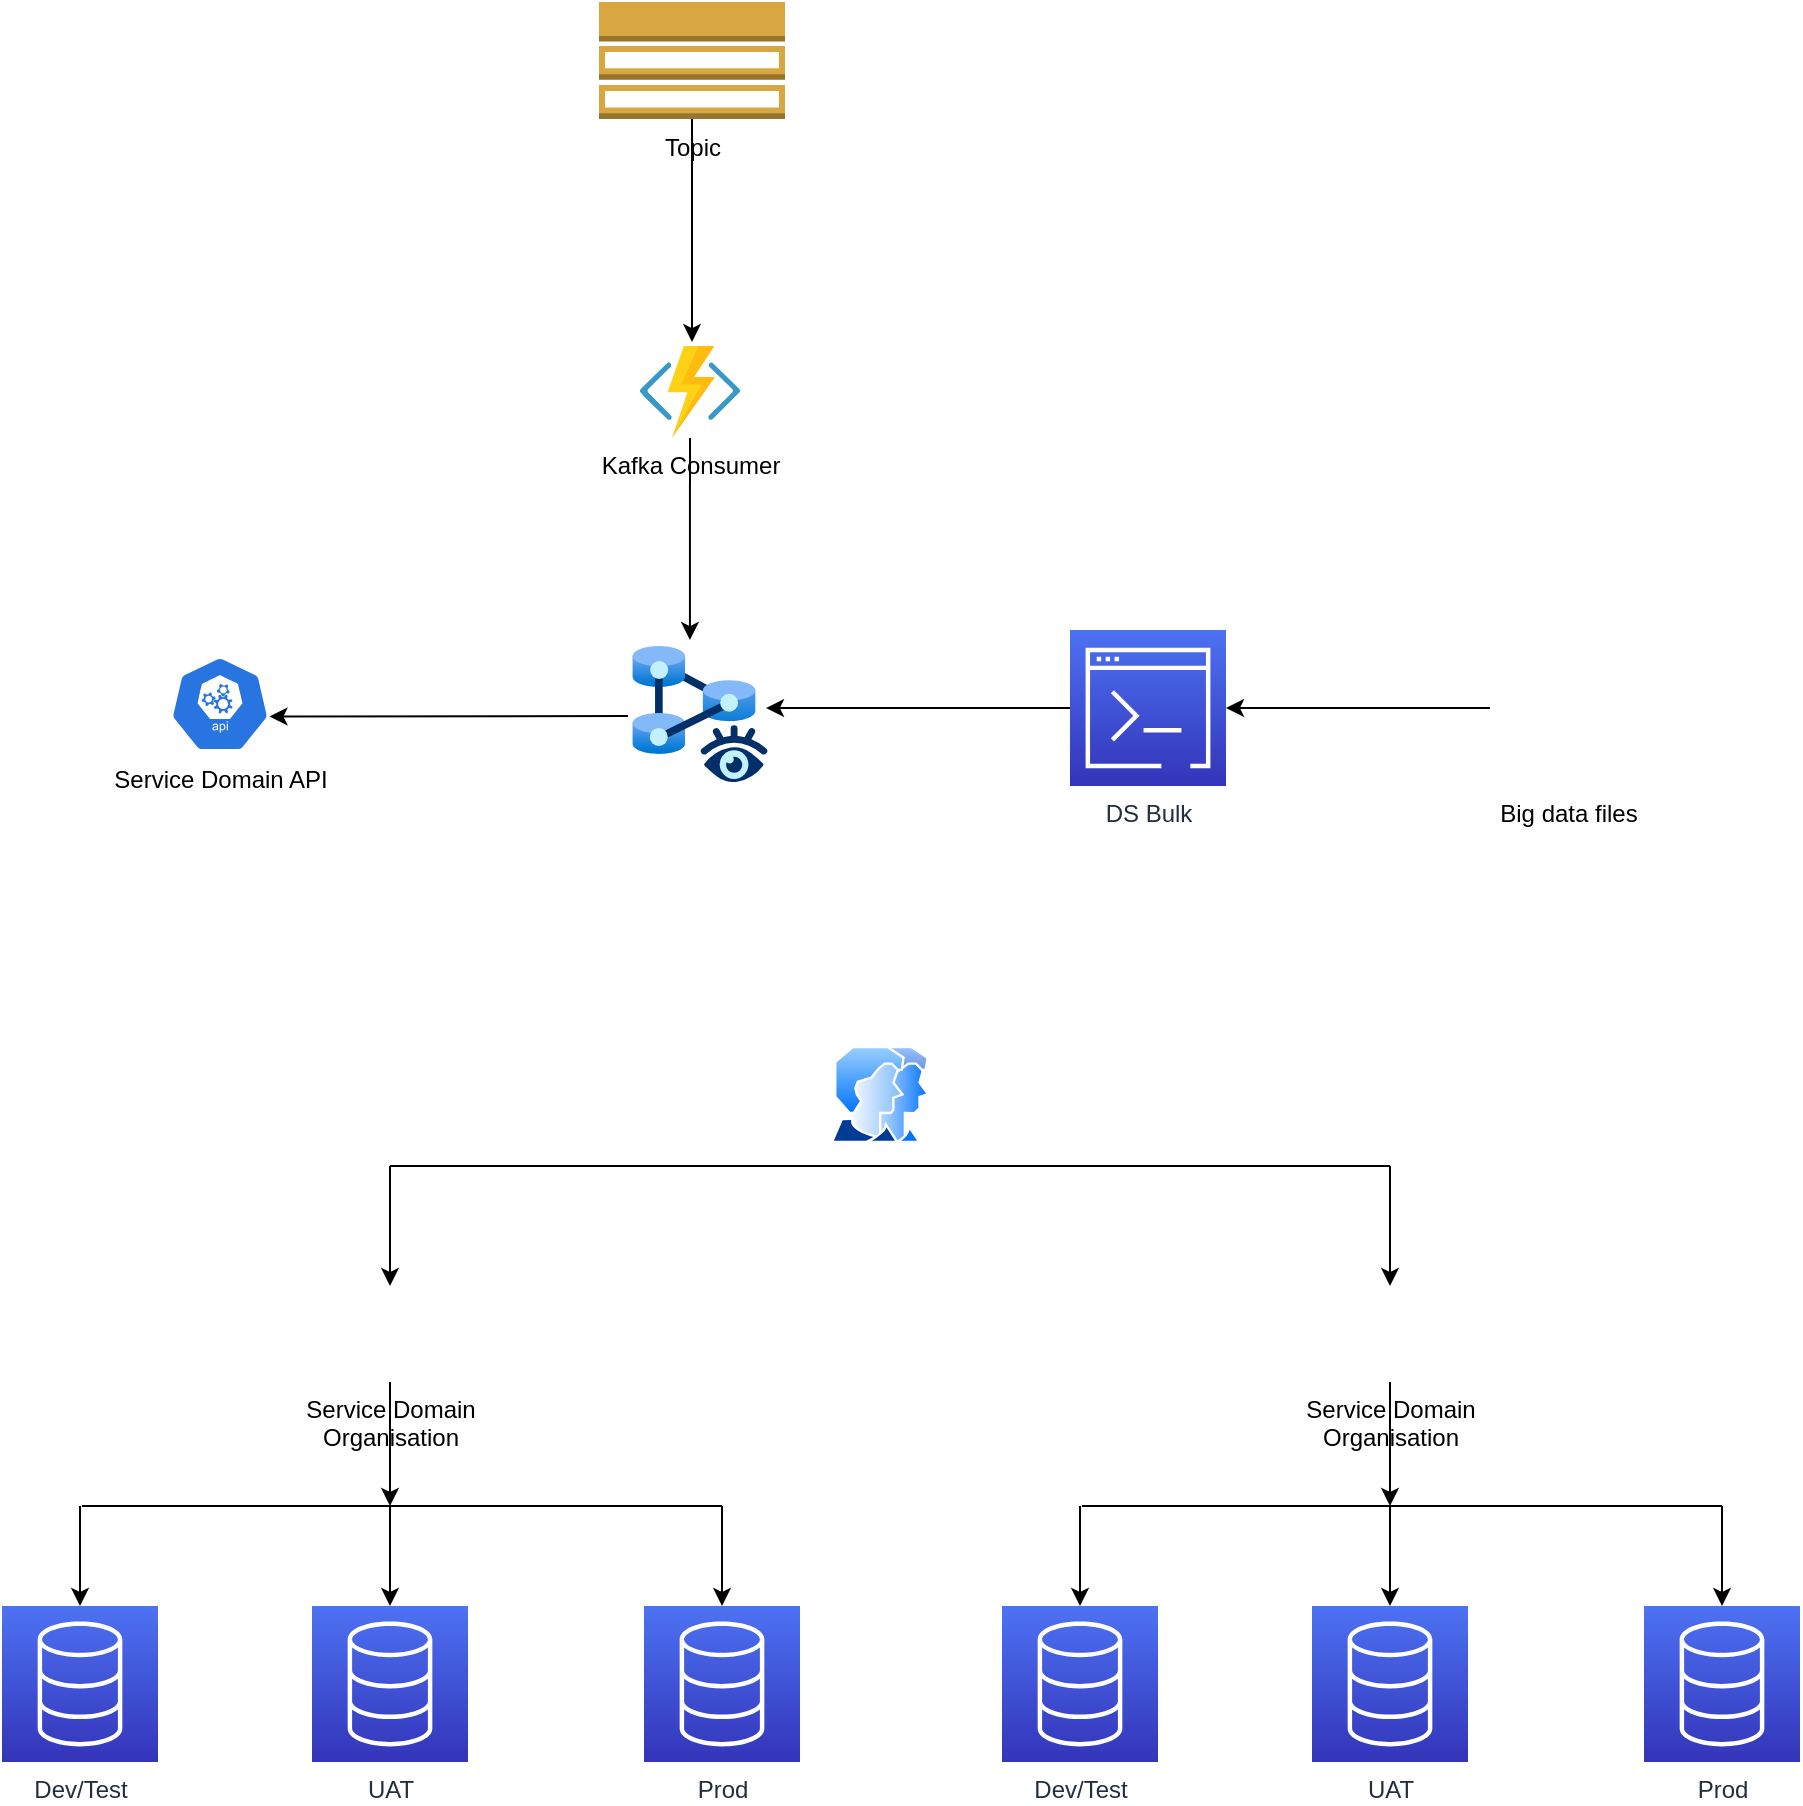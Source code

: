 <mxfile compressed="true" version="21.0.6" type="github"><diagram name="Page-1" id="1WWtFJg5gnQVkGpHGyMK"><mxGraphModel dx="1434" dy="1753" grid="1" gridSize="10" guides="1" tooltips="1" connect="1" arrows="1" fold="1" page="1" pageScale="1" pageWidth="850" pageHeight="1100" math="0" shadow="0"><root><mxCell id="0"/><mxCell id="1" parent="0"/><mxCell id="9549YKmKL1O7AeqfVXYR-1" value="" style="aspect=fixed;html=1;points=[];align=center;image;fontSize=12;image=img/lib/azure2/other/Managed_Instance_Apache_Cassandra.svg;" parent="1" vertex="1"><mxGeometry x="391" y="240" width="68" height="68" as="geometry"/></mxCell><mxCell id="9549YKmKL1O7AeqfVXYR-2" value="DS Bulk" style="sketch=0;points=[[0,0,0],[0.25,0,0],[0.5,0,0],[0.75,0,0],[1,0,0],[0,1,0],[0.25,1,0],[0.5,1,0],[0.75,1,0],[1,1,0],[0,0.25,0],[0,0.5,0],[0,0.75,0],[1,0.25,0],[1,0.5,0],[1,0.75,0]];outlineConnect=0;fontColor=#232F3E;gradientColor=#4D72F3;gradientDirection=north;fillColor=#3334B9;strokeColor=#ffffff;dashed=0;verticalLabelPosition=bottom;verticalAlign=top;align=center;html=1;fontSize=12;fontStyle=0;aspect=fixed;shape=mxgraph.aws4.resourceIcon;resIcon=mxgraph.aws4.command_line_interface;" parent="1" vertex="1"><mxGeometry x="610" y="232" width="78" height="78" as="geometry"/></mxCell><mxCell id="9549YKmKL1O7AeqfVXYR-3" value="Big data files" style="shape=image;html=1;verticalAlign=top;verticalLabelPosition=bottom;labelBackgroundColor=#ffffff;imageAspect=0;aspect=fixed;image=https://cdn3.iconfinder.com/data/icons/cad-database-presentation-spreadsheet-vector-fil-2/512/19-128.png" parent="1" vertex="1"><mxGeometry x="820" y="232" width="78" height="78" as="geometry"/></mxCell><mxCell id="9549YKmKL1O7AeqfVXYR-5" value="" style="endArrow=classic;html=1;rounded=0;entryX=0.985;entryY=0.456;entryDx=0;entryDy=0;entryPerimeter=0;" parent="1" source="9549YKmKL1O7AeqfVXYR-2" target="9549YKmKL1O7AeqfVXYR-1" edge="1"><mxGeometry width="50" height="50" relative="1" as="geometry"><mxPoint x="540" y="400" as="sourcePoint"/><mxPoint x="490" y="280" as="targetPoint"/></mxGeometry></mxCell><mxCell id="9549YKmKL1O7AeqfVXYR-6" value="" style="endArrow=classic;html=1;rounded=0;entryX=1;entryY=0.5;entryDx=0;entryDy=0;entryPerimeter=0;exitX=0;exitY=0.5;exitDx=0;exitDy=0;" parent="1" source="9549YKmKL1O7AeqfVXYR-3" target="9549YKmKL1O7AeqfVXYR-2" edge="1"><mxGeometry width="50" height="50" relative="1" as="geometry"><mxPoint x="720" y="370" as="sourcePoint"/><mxPoint x="770" y="320" as="targetPoint"/></mxGeometry></mxCell><mxCell id="9549YKmKL1O7AeqfVXYR-7" value="Service Domain API" style="sketch=0;html=1;dashed=0;whitespace=wrap;fillColor=#2875E2;strokeColor=#ffffff;points=[[0.005,0.63,0],[0.1,0.2,0],[0.9,0.2,0],[0.5,0,0],[0.995,0.63,0],[0.72,0.99,0],[0.5,1,0],[0.28,0.99,0]];verticalLabelPosition=bottom;align=center;verticalAlign=top;shape=mxgraph.kubernetes.icon;prIcon=api" parent="1" vertex="1"><mxGeometry x="160" y="245" width="50" height="48" as="geometry"/></mxCell><mxCell id="9549YKmKL1O7AeqfVXYR-8" value="" style="endArrow=classic;html=1;rounded=0;exitX=-0.029;exitY=0.515;exitDx=0;exitDy=0;exitPerimeter=0;entryX=0.995;entryY=0.63;entryDx=0;entryDy=0;entryPerimeter=0;" parent="1" source="9549YKmKL1O7AeqfVXYR-1" target="9549YKmKL1O7AeqfVXYR-7" edge="1"><mxGeometry width="50" height="50" relative="1" as="geometry"><mxPoint x="280" y="380" as="sourcePoint"/><mxPoint x="200" y="270" as="targetPoint"/></mxGeometry></mxCell><mxCell id="9549YKmKL1O7AeqfVXYR-9" value="Kafka Consumer" style="sketch=0;aspect=fixed;html=1;points=[];align=center;image;fontSize=12;image=img/lib/mscae/Functions.svg;" parent="1" vertex="1"><mxGeometry x="395" y="90" width="50" height="46" as="geometry"/></mxCell><mxCell id="9549YKmKL1O7AeqfVXYR-10" value="" style="endArrow=classic;html=1;rounded=0;entryX=0.52;entryY=-0.043;entryDx=0;entryDy=0;entryPerimeter=0;exitX=0.5;exitY=1;exitDx=0;exitDy=0;exitPerimeter=0;" parent="1" source="9549YKmKL1O7AeqfVXYR-12" target="9549YKmKL1O7AeqfVXYR-9" edge="1"><mxGeometry width="50" height="50" relative="1" as="geometry"><mxPoint x="421" y="-6" as="sourcePoint"/><mxPoint x="610" y="-20" as="targetPoint"/></mxGeometry></mxCell><mxCell id="9549YKmKL1O7AeqfVXYR-11" value="" style="endArrow=classic;html=1;rounded=0;entryX=0.426;entryY=-0.044;entryDx=0;entryDy=0;entryPerimeter=0;" parent="1" source="9549YKmKL1O7AeqfVXYR-9" target="9549YKmKL1O7AeqfVXYR-1" edge="1"><mxGeometry width="50" height="50" relative="1" as="geometry"><mxPoint x="440" y="180" as="sourcePoint"/><mxPoint x="490" y="130" as="targetPoint"/></mxGeometry></mxCell><mxCell id="9549YKmKL1O7AeqfVXYR-12" value="Topic" style="outlineConnect=0;dashed=0;verticalLabelPosition=bottom;verticalAlign=top;align=center;html=1;shape=mxgraph.aws3.topic_2;fillColor=#D9A741;gradientColor=none;" parent="1" vertex="1"><mxGeometry x="374.5" y="-82" width="93" height="58.5" as="geometry"/></mxCell><mxCell id="3eQnTX7OrbTOUSnicE9i-1" value="Service Domain&lt;br&gt;Organisation" style="shape=image;html=1;verticalAlign=top;verticalLabelPosition=bottom;labelBackgroundColor=#ffffff;imageAspect=0;aspect=fixed;image=https://cdn2.iconfinder.com/data/icons/onebit/PNG/network.png" vertex="1" parent="1"><mxGeometry x="246" y="560" width="48" height="48" as="geometry"/></mxCell><mxCell id="3eQnTX7OrbTOUSnicE9i-6" value="UAT" style="sketch=0;points=[[0,0,0],[0.25,0,0],[0.5,0,0],[0.75,0,0],[1,0,0],[0,1,0],[0.25,1,0],[0.5,1,0],[0.75,1,0],[1,1,0],[0,0.25,0],[0,0.5,0],[0,0.75,0],[1,0.25,0],[1,0.5,0],[1,0.75,0]];outlineConnect=0;fontColor=#232F3E;gradientColor=#4D72F3;gradientDirection=north;fillColor=#3334B9;strokeColor=#ffffff;dashed=0;verticalLabelPosition=bottom;verticalAlign=top;align=center;html=1;fontSize=12;fontStyle=0;aspect=fixed;shape=mxgraph.aws4.resourceIcon;resIcon=mxgraph.aws4.database;" vertex="1" parent="1"><mxGeometry x="231" y="720" width="78" height="78" as="geometry"/></mxCell><mxCell id="3eQnTX7OrbTOUSnicE9i-7" value="Prod" style="sketch=0;points=[[0,0,0],[0.25,0,0],[0.5,0,0],[0.75,0,0],[1,0,0],[0,1,0],[0.25,1,0],[0.5,1,0],[0.75,1,0],[1,1,0],[0,0.25,0],[0,0.5,0],[0,0.75,0],[1,0.25,0],[1,0.5,0],[1,0.75,0]];outlineConnect=0;fontColor=#232F3E;gradientColor=#4D72F3;gradientDirection=north;fillColor=#3334B9;strokeColor=#ffffff;dashed=0;verticalLabelPosition=bottom;verticalAlign=top;align=center;html=1;fontSize=12;fontStyle=0;aspect=fixed;shape=mxgraph.aws4.resourceIcon;resIcon=mxgraph.aws4.database;" vertex="1" parent="1"><mxGeometry x="397" y="720" width="78" height="78" as="geometry"/></mxCell><mxCell id="3eQnTX7OrbTOUSnicE9i-8" value="Dev/Test" style="sketch=0;points=[[0,0,0],[0.25,0,0],[0.5,0,0],[0.75,0,0],[1,0,0],[0,1,0],[0.25,1,0],[0.5,1,0],[0.75,1,0],[1,1,0],[0,0.25,0],[0,0.5,0],[0,0.75,0],[1,0.25,0],[1,0.5,0],[1,0.75,0]];outlineConnect=0;fontColor=#232F3E;gradientColor=#4D72F3;gradientDirection=north;fillColor=#3334B9;strokeColor=#ffffff;dashed=0;verticalLabelPosition=bottom;verticalAlign=top;align=center;html=1;fontSize=12;fontStyle=0;aspect=fixed;shape=mxgraph.aws4.resourceIcon;resIcon=mxgraph.aws4.database;" vertex="1" parent="1"><mxGeometry x="76" y="720" width="78" height="78" as="geometry"/></mxCell><mxCell id="3eQnTX7OrbTOUSnicE9i-9" value="" style="endArrow=none;html=1;rounded=0;" edge="1" parent="1"><mxGeometry width="50" height="50" relative="1" as="geometry"><mxPoint x="116" y="670" as="sourcePoint"/><mxPoint x="436" y="670" as="targetPoint"/></mxGeometry></mxCell><mxCell id="3eQnTX7OrbTOUSnicE9i-10" value="" style="endArrow=classic;html=1;rounded=0;entryX=0.5;entryY=0;entryDx=0;entryDy=0;entryPerimeter=0;" edge="1" parent="1" target="3eQnTX7OrbTOUSnicE9i-7"><mxGeometry width="50" height="50" relative="1" as="geometry"><mxPoint x="436" y="670" as="sourcePoint"/><mxPoint x="556" y="630" as="targetPoint"/></mxGeometry></mxCell><mxCell id="3eQnTX7OrbTOUSnicE9i-11" value="" style="endArrow=classic;html=1;rounded=0;entryX=0.5;entryY=0;entryDx=0;entryDy=0;entryPerimeter=0;" edge="1" parent="1" target="3eQnTX7OrbTOUSnicE9i-8"><mxGeometry width="50" height="50" relative="1" as="geometry"><mxPoint x="115" y="670" as="sourcePoint"/><mxPoint x="-4" y="670" as="targetPoint"/></mxGeometry></mxCell><mxCell id="3eQnTX7OrbTOUSnicE9i-12" value="" style="endArrow=classic;html=1;rounded=0;entryX=0.5;entryY=0;entryDx=0;entryDy=0;entryPerimeter=0;" edge="1" parent="1" target="3eQnTX7OrbTOUSnicE9i-6"><mxGeometry width="50" height="50" relative="1" as="geometry"><mxPoint x="270" y="670" as="sourcePoint"/><mxPoint x="426" y="590" as="targetPoint"/></mxGeometry></mxCell><mxCell id="3eQnTX7OrbTOUSnicE9i-13" value="" style="endArrow=classic;html=1;rounded=0;exitX=0.5;exitY=1;exitDx=0;exitDy=0;" edge="1" parent="1" source="3eQnTX7OrbTOUSnicE9i-1"><mxGeometry width="50" height="50" relative="1" as="geometry"><mxPoint x="366" y="620" as="sourcePoint"/><mxPoint x="270" y="670" as="targetPoint"/></mxGeometry></mxCell><mxCell id="3eQnTX7OrbTOUSnicE9i-14" value="" style="aspect=fixed;perimeter=ellipsePerimeter;html=1;align=center;shadow=0;dashed=0;spacingTop=3;image;image=img/lib/active_directory/user_accounts.svg;" vertex="1" parent="1"><mxGeometry x="490" y="440" width="50" height="48.5" as="geometry"/></mxCell><mxCell id="3eQnTX7OrbTOUSnicE9i-15" value="Service Domain&lt;br&gt;Organisation" style="shape=image;html=1;verticalAlign=top;verticalLabelPosition=bottom;labelBackgroundColor=#ffffff;imageAspect=0;aspect=fixed;image=https://cdn2.iconfinder.com/data/icons/onebit/PNG/network.png" vertex="1" parent="1"><mxGeometry x="746" y="560" width="48" height="48" as="geometry"/></mxCell><mxCell id="3eQnTX7OrbTOUSnicE9i-16" value="UAT" style="sketch=0;points=[[0,0,0],[0.25,0,0],[0.5,0,0],[0.75,0,0],[1,0,0],[0,1,0],[0.25,1,0],[0.5,1,0],[0.75,1,0],[1,1,0],[0,0.25,0],[0,0.5,0],[0,0.75,0],[1,0.25,0],[1,0.5,0],[1,0.75,0]];outlineConnect=0;fontColor=#232F3E;gradientColor=#4D72F3;gradientDirection=north;fillColor=#3334B9;strokeColor=#ffffff;dashed=0;verticalLabelPosition=bottom;verticalAlign=top;align=center;html=1;fontSize=12;fontStyle=0;aspect=fixed;shape=mxgraph.aws4.resourceIcon;resIcon=mxgraph.aws4.database;" vertex="1" parent="1"><mxGeometry x="731" y="720" width="78" height="78" as="geometry"/></mxCell><mxCell id="3eQnTX7OrbTOUSnicE9i-17" value="Prod" style="sketch=0;points=[[0,0,0],[0.25,0,0],[0.5,0,0],[0.75,0,0],[1,0,0],[0,1,0],[0.25,1,0],[0.5,1,0],[0.75,1,0],[1,1,0],[0,0.25,0],[0,0.5,0],[0,0.75,0],[1,0.25,0],[1,0.5,0],[1,0.75,0]];outlineConnect=0;fontColor=#232F3E;gradientColor=#4D72F3;gradientDirection=north;fillColor=#3334B9;strokeColor=#ffffff;dashed=0;verticalLabelPosition=bottom;verticalAlign=top;align=center;html=1;fontSize=12;fontStyle=0;aspect=fixed;shape=mxgraph.aws4.resourceIcon;resIcon=mxgraph.aws4.database;" vertex="1" parent="1"><mxGeometry x="897" y="720" width="78" height="78" as="geometry"/></mxCell><mxCell id="3eQnTX7OrbTOUSnicE9i-18" value="Dev/Test" style="sketch=0;points=[[0,0,0],[0.25,0,0],[0.5,0,0],[0.75,0,0],[1,0,0],[0,1,0],[0.25,1,0],[0.5,1,0],[0.75,1,0],[1,1,0],[0,0.25,0],[0,0.5,0],[0,0.75,0],[1,0.25,0],[1,0.5,0],[1,0.75,0]];outlineConnect=0;fontColor=#232F3E;gradientColor=#4D72F3;gradientDirection=north;fillColor=#3334B9;strokeColor=#ffffff;dashed=0;verticalLabelPosition=bottom;verticalAlign=top;align=center;html=1;fontSize=12;fontStyle=0;aspect=fixed;shape=mxgraph.aws4.resourceIcon;resIcon=mxgraph.aws4.database;" vertex="1" parent="1"><mxGeometry x="576" y="720" width="78" height="78" as="geometry"/></mxCell><mxCell id="3eQnTX7OrbTOUSnicE9i-19" value="" style="endArrow=none;html=1;rounded=0;" edge="1" parent="1"><mxGeometry width="50" height="50" relative="1" as="geometry"><mxPoint x="616" y="670" as="sourcePoint"/><mxPoint x="936" y="670" as="targetPoint"/></mxGeometry></mxCell><mxCell id="3eQnTX7OrbTOUSnicE9i-20" value="" style="endArrow=classic;html=1;rounded=0;entryX=0.5;entryY=0;entryDx=0;entryDy=0;entryPerimeter=0;" edge="1" parent="1" target="3eQnTX7OrbTOUSnicE9i-17"><mxGeometry width="50" height="50" relative="1" as="geometry"><mxPoint x="936" y="670" as="sourcePoint"/><mxPoint x="1056" y="630" as="targetPoint"/></mxGeometry></mxCell><mxCell id="3eQnTX7OrbTOUSnicE9i-21" value="" style="endArrow=classic;html=1;rounded=0;entryX=0.5;entryY=0;entryDx=0;entryDy=0;entryPerimeter=0;" edge="1" parent="1" target="3eQnTX7OrbTOUSnicE9i-18"><mxGeometry width="50" height="50" relative="1" as="geometry"><mxPoint x="615" y="670" as="sourcePoint"/><mxPoint x="496" y="670" as="targetPoint"/></mxGeometry></mxCell><mxCell id="3eQnTX7OrbTOUSnicE9i-22" value="" style="endArrow=classic;html=1;rounded=0;entryX=0.5;entryY=0;entryDx=0;entryDy=0;entryPerimeter=0;" edge="1" parent="1" target="3eQnTX7OrbTOUSnicE9i-16"><mxGeometry width="50" height="50" relative="1" as="geometry"><mxPoint x="770" y="670" as="sourcePoint"/><mxPoint x="926" y="590" as="targetPoint"/></mxGeometry></mxCell><mxCell id="3eQnTX7OrbTOUSnicE9i-23" value="" style="endArrow=classic;html=1;rounded=0;exitX=0.5;exitY=1;exitDx=0;exitDy=0;" edge="1" parent="1" source="3eQnTX7OrbTOUSnicE9i-15"><mxGeometry width="50" height="50" relative="1" as="geometry"><mxPoint x="866" y="620" as="sourcePoint"/><mxPoint x="770" y="670" as="targetPoint"/></mxGeometry></mxCell><mxCell id="3eQnTX7OrbTOUSnicE9i-24" value="" style="endArrow=none;html=1;rounded=0;" edge="1" parent="1"><mxGeometry width="50" height="50" relative="1" as="geometry"><mxPoint x="270" y="500" as="sourcePoint"/><mxPoint x="770" y="500" as="targetPoint"/></mxGeometry></mxCell><mxCell id="3eQnTX7OrbTOUSnicE9i-25" value="" style="endArrow=classic;html=1;rounded=0;entryX=0.5;entryY=0;entryDx=0;entryDy=0;" edge="1" parent="1" target="3eQnTX7OrbTOUSnicE9i-1"><mxGeometry width="50" height="50" relative="1" as="geometry"><mxPoint x="270" y="500" as="sourcePoint"/><mxPoint x="530" y="570" as="targetPoint"/></mxGeometry></mxCell><mxCell id="3eQnTX7OrbTOUSnicE9i-26" value="" style="endArrow=classic;html=1;rounded=0;entryX=0.5;entryY=0;entryDx=0;entryDy=0;" edge="1" parent="1" target="3eQnTX7OrbTOUSnicE9i-15"><mxGeometry width="50" height="50" relative="1" as="geometry"><mxPoint x="770" y="500" as="sourcePoint"/><mxPoint x="650" y="530" as="targetPoint"/></mxGeometry></mxCell></root></mxGraphModel></diagram></mxfile>